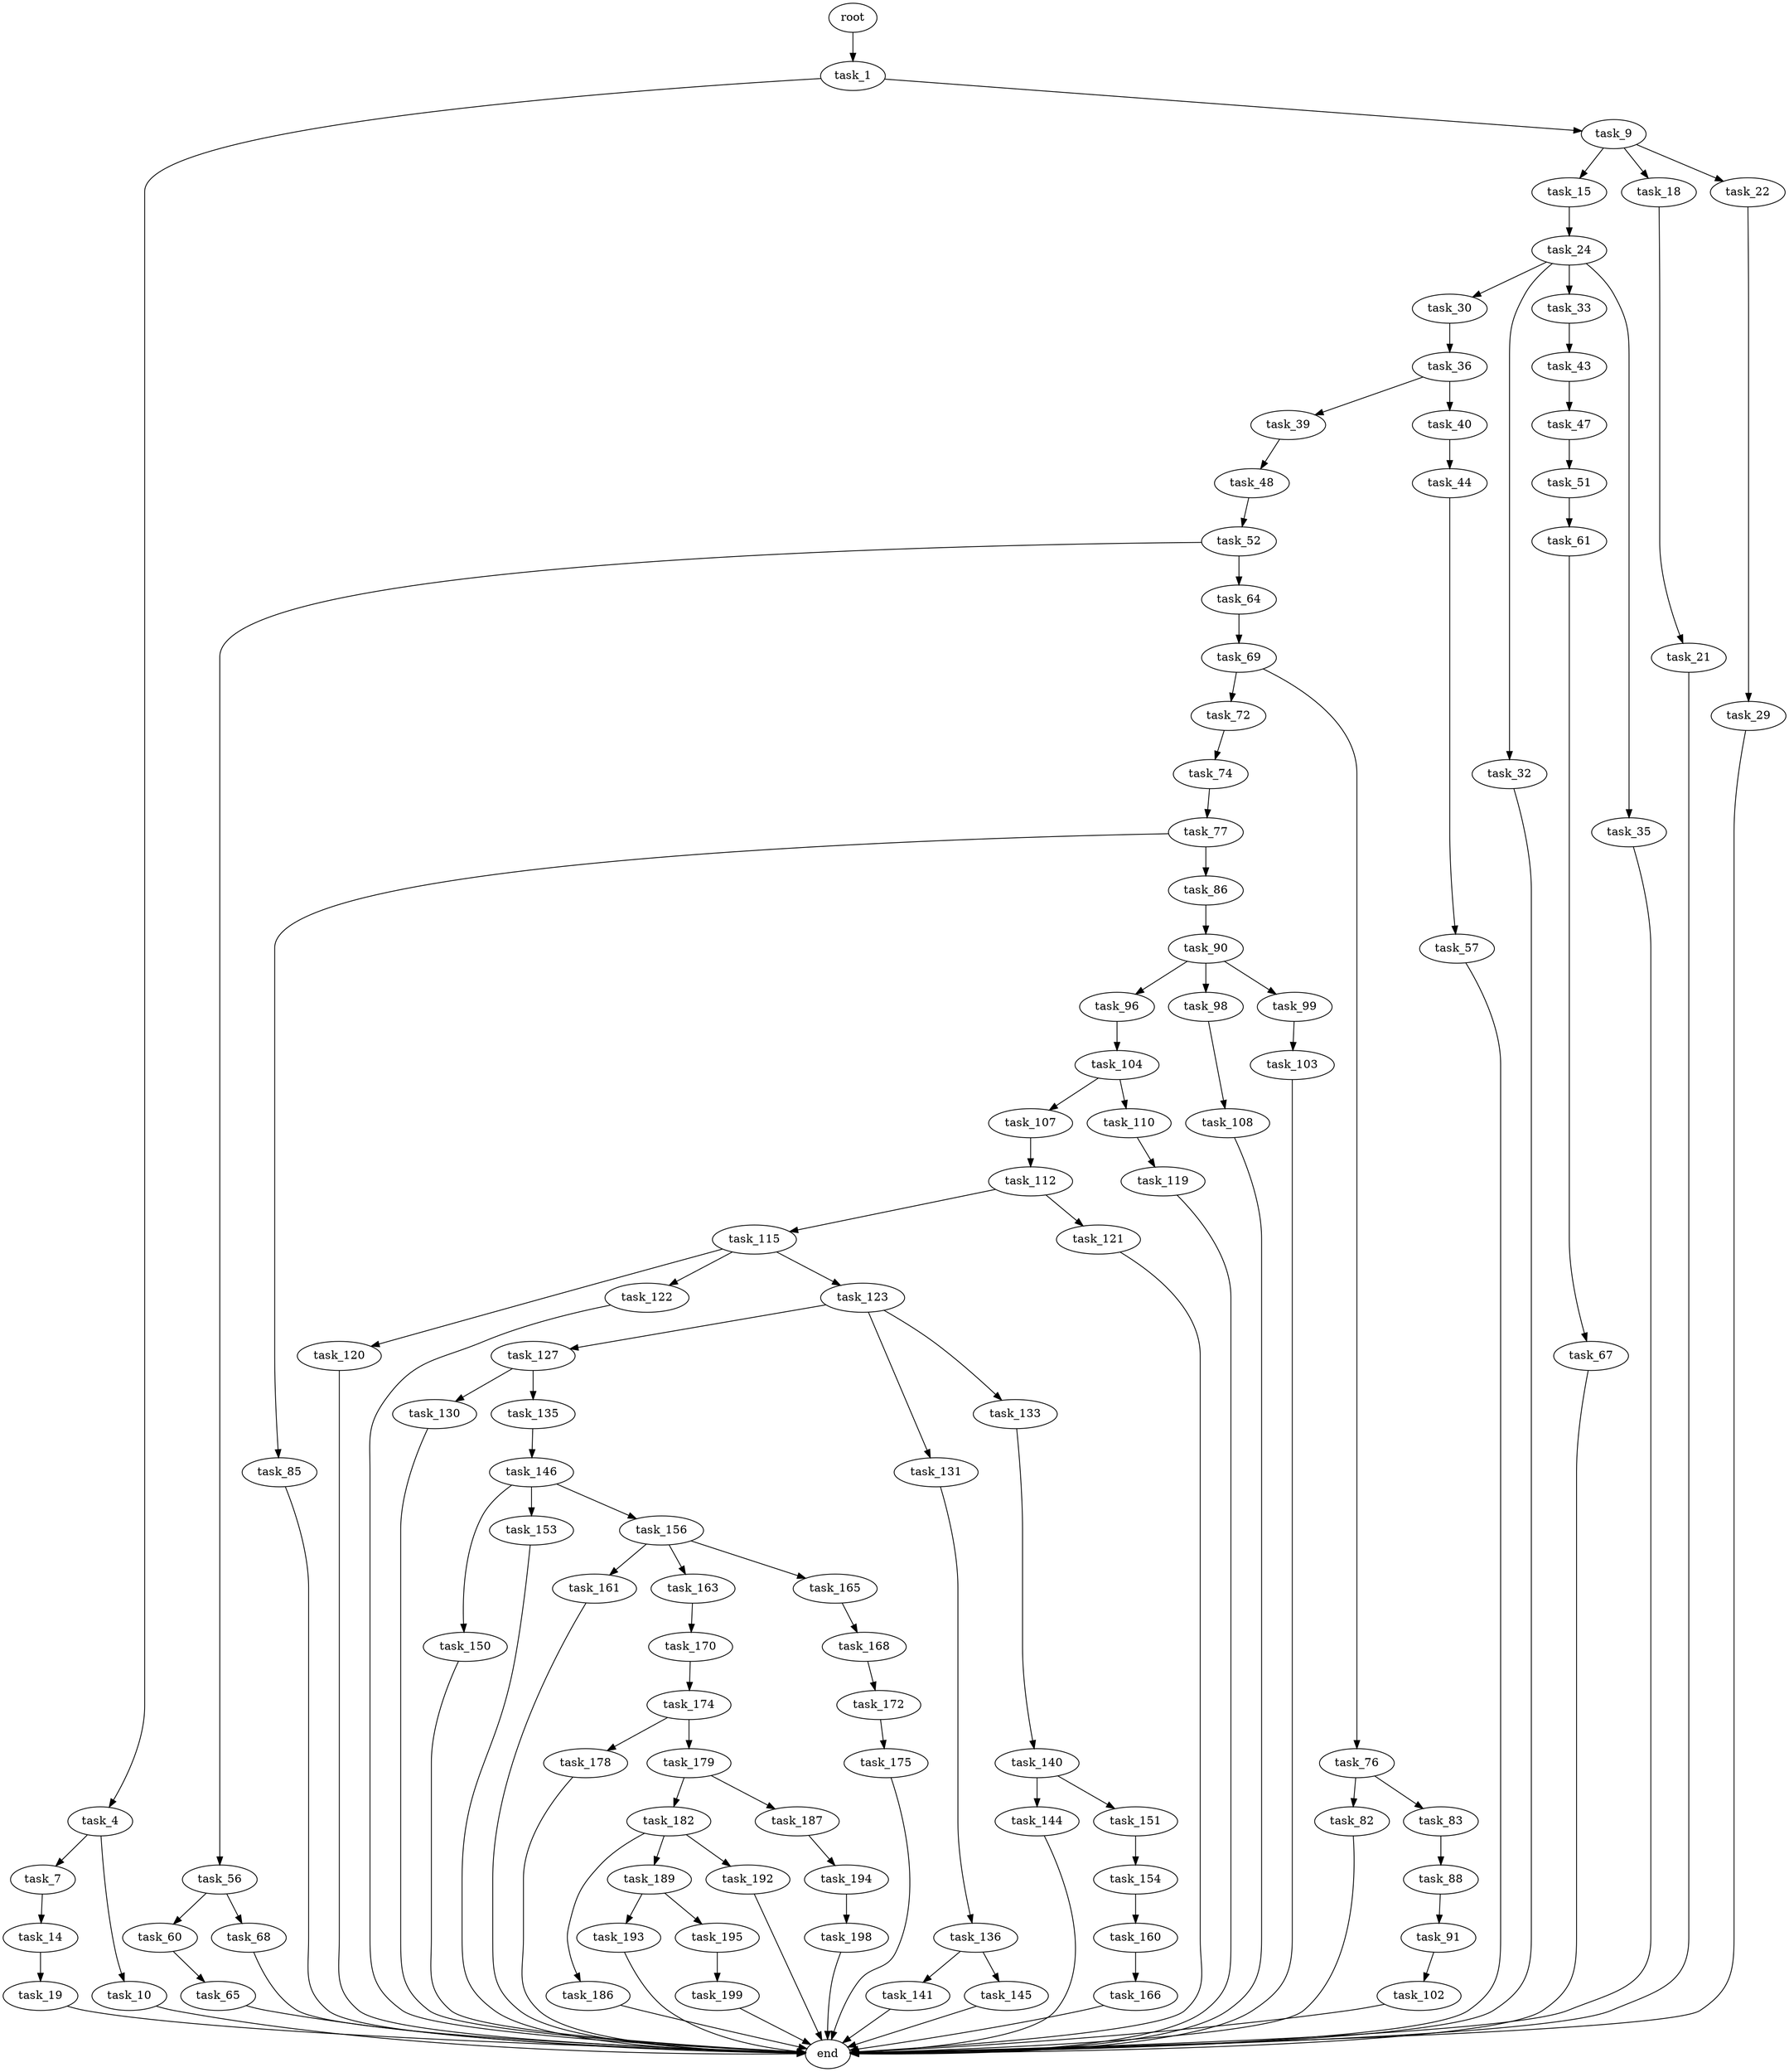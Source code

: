 digraph G {
  root [size="0.000000"];
  task_1 [size="782757789696.000000"];
  task_4 [size="3285293836.000000"];
  task_7 [size="8103894088.000000"];
  task_9 [size="134217728000.000000"];
  task_10 [size="1920315523.000000"];
  task_14 [size="8589934592.000000"];
  task_15 [size="4754408285.000000"];
  task_18 [size="17672722061.000000"];
  task_19 [size="168053882913.000000"];
  task_21 [size="1402011021968.000000"];
  task_22 [size="8589934592.000000"];
  task_24 [size="1106804090665.000000"];
  task_29 [size="28991029248.000000"];
  task_30 [size="3648107475.000000"];
  task_32 [size="231928233984.000000"];
  task_33 [size="158368979534.000000"];
  task_35 [size="19274750996.000000"];
  task_36 [size="549755813888.000000"];
  task_39 [size="35196132861.000000"];
  task_40 [size="66717576336.000000"];
  task_43 [size="28991029248.000000"];
  task_44 [size="68719476736.000000"];
  task_47 [size="549755813888.000000"];
  task_48 [size="13310864528.000000"];
  task_51 [size="38844400925.000000"];
  task_52 [size="134217728000.000000"];
  task_56 [size="8479524177.000000"];
  task_57 [size="503302895847.000000"];
  task_60 [size="1073741824000.000000"];
  task_61 [size="608399850678.000000"];
  task_64 [size="678320955398.000000"];
  task_65 [size="18075486597.000000"];
  task_67 [size="15100730667.000000"];
  task_68 [size="344113699151.000000"];
  task_69 [size="1580875672.000000"];
  task_72 [size="4075361815.000000"];
  task_74 [size="76392055838.000000"];
  task_76 [size="782757789696.000000"];
  task_77 [size="48448593552.000000"];
  task_82 [size="20419629493.000000"];
  task_83 [size="549755813888.000000"];
  task_85 [size="1073741824000.000000"];
  task_86 [size="2304992758.000000"];
  task_88 [size="368293445632.000000"];
  task_90 [size="231928233984.000000"];
  task_91 [size="103197176141.000000"];
  task_96 [size="8589934592.000000"];
  task_98 [size="134217728000.000000"];
  task_99 [size="8533035563.000000"];
  task_102 [size="782757789696.000000"];
  task_103 [size="782757789696.000000"];
  task_104 [size="803185083483.000000"];
  task_107 [size="97063277584.000000"];
  task_108 [size="782757789696.000000"];
  task_110 [size="8589934592.000000"];
  task_112 [size="567514115902.000000"];
  task_115 [size="782757789696.000000"];
  task_119 [size="208961051923.000000"];
  task_120 [size="28991029248.000000"];
  task_121 [size="157799304804.000000"];
  task_122 [size="14243012000.000000"];
  task_123 [size="1073741824000.000000"];
  task_127 [size="1123243500595.000000"];
  task_130 [size="68719476736.000000"];
  task_131 [size="245367366180.000000"];
  task_133 [size="8360923441.000000"];
  task_135 [size="850794485237.000000"];
  task_136 [size="31934576405.000000"];
  task_140 [size="404756314795.000000"];
  task_141 [size="2457653044.000000"];
  task_144 [size="310602864853.000000"];
  task_145 [size="368293445632.000000"];
  task_146 [size="745831762992.000000"];
  task_150 [size="549755813888.000000"];
  task_151 [size="572838455.000000"];
  task_153 [size="167805212073.000000"];
  task_154 [size="88504706098.000000"];
  task_156 [size="39275794062.000000"];
  task_160 [size="134217728000.000000"];
  task_161 [size="1419763239.000000"];
  task_163 [size="34222610378.000000"];
  task_165 [size="68719476736.000000"];
  task_166 [size="216700503917.000000"];
  task_168 [size="961818306155.000000"];
  task_170 [size="1073741824000.000000"];
  task_172 [size="782757789696.000000"];
  task_174 [size="134217728000.000000"];
  task_175 [size="33236187984.000000"];
  task_178 [size="298497898029.000000"];
  task_179 [size="139206815924.000000"];
  task_182 [size="8555853859.000000"];
  task_186 [size="6357221831.000000"];
  task_187 [size="724553453171.000000"];
  task_189 [size="1171967338135.000000"];
  task_192 [size="368293445632.000000"];
  task_193 [size="424680342.000000"];
  task_194 [size="107016950109.000000"];
  task_195 [size="1073741824000.000000"];
  task_198 [size="5403250210.000000"];
  task_199 [size="4587600281.000000"];
  end [size="0.000000"];

  root -> task_1 [size="1.000000"];
  task_1 -> task_4 [size="679477248.000000"];
  task_1 -> task_9 [size="679477248.000000"];
  task_4 -> task_7 [size="301989888.000000"];
  task_4 -> task_10 [size="301989888.000000"];
  task_7 -> task_14 [size="301989888.000000"];
  task_9 -> task_15 [size="209715200.000000"];
  task_9 -> task_18 [size="209715200.000000"];
  task_9 -> task_22 [size="209715200.000000"];
  task_10 -> end [size="1.000000"];
  task_14 -> task_19 [size="33554432.000000"];
  task_15 -> task_24 [size="75497472.000000"];
  task_18 -> task_21 [size="679477248.000000"];
  task_19 -> end [size="1.000000"];
  task_21 -> end [size="1.000000"];
  task_22 -> task_29 [size="33554432.000000"];
  task_24 -> task_30 [size="679477248.000000"];
  task_24 -> task_32 [size="679477248.000000"];
  task_24 -> task_33 [size="679477248.000000"];
  task_24 -> task_35 [size="679477248.000000"];
  task_29 -> end [size="1.000000"];
  task_30 -> task_36 [size="75497472.000000"];
  task_32 -> end [size="1.000000"];
  task_33 -> task_43 [size="536870912.000000"];
  task_35 -> end [size="1.000000"];
  task_36 -> task_39 [size="536870912.000000"];
  task_36 -> task_40 [size="536870912.000000"];
  task_39 -> task_48 [size="679477248.000000"];
  task_40 -> task_44 [size="75497472.000000"];
  task_43 -> task_47 [size="75497472.000000"];
  task_44 -> task_57 [size="134217728.000000"];
  task_47 -> task_51 [size="536870912.000000"];
  task_48 -> task_52 [size="209715200.000000"];
  task_51 -> task_61 [size="679477248.000000"];
  task_52 -> task_56 [size="209715200.000000"];
  task_52 -> task_64 [size="209715200.000000"];
  task_56 -> task_60 [size="838860800.000000"];
  task_56 -> task_68 [size="838860800.000000"];
  task_57 -> end [size="1.000000"];
  task_60 -> task_65 [size="838860800.000000"];
  task_61 -> task_67 [size="679477248.000000"];
  task_64 -> task_69 [size="679477248.000000"];
  task_65 -> end [size="1.000000"];
  task_67 -> end [size="1.000000"];
  task_68 -> end [size="1.000000"];
  task_69 -> task_72 [size="33554432.000000"];
  task_69 -> task_76 [size="33554432.000000"];
  task_72 -> task_74 [size="134217728.000000"];
  task_74 -> task_77 [size="75497472.000000"];
  task_76 -> task_82 [size="679477248.000000"];
  task_76 -> task_83 [size="679477248.000000"];
  task_77 -> task_85 [size="209715200.000000"];
  task_77 -> task_86 [size="209715200.000000"];
  task_82 -> end [size="1.000000"];
  task_83 -> task_88 [size="536870912.000000"];
  task_85 -> end [size="1.000000"];
  task_86 -> task_90 [size="134217728.000000"];
  task_88 -> task_91 [size="411041792.000000"];
  task_90 -> task_96 [size="301989888.000000"];
  task_90 -> task_98 [size="301989888.000000"];
  task_90 -> task_99 [size="301989888.000000"];
  task_91 -> task_102 [size="75497472.000000"];
  task_96 -> task_104 [size="33554432.000000"];
  task_98 -> task_108 [size="209715200.000000"];
  task_99 -> task_103 [size="411041792.000000"];
  task_102 -> end [size="1.000000"];
  task_103 -> end [size="1.000000"];
  task_104 -> task_107 [size="838860800.000000"];
  task_104 -> task_110 [size="838860800.000000"];
  task_107 -> task_112 [size="209715200.000000"];
  task_108 -> end [size="1.000000"];
  task_110 -> task_119 [size="33554432.000000"];
  task_112 -> task_115 [size="536870912.000000"];
  task_112 -> task_121 [size="536870912.000000"];
  task_115 -> task_120 [size="679477248.000000"];
  task_115 -> task_122 [size="679477248.000000"];
  task_115 -> task_123 [size="679477248.000000"];
  task_119 -> end [size="1.000000"];
  task_120 -> end [size="1.000000"];
  task_121 -> end [size="1.000000"];
  task_122 -> end [size="1.000000"];
  task_123 -> task_127 [size="838860800.000000"];
  task_123 -> task_131 [size="838860800.000000"];
  task_123 -> task_133 [size="838860800.000000"];
  task_127 -> task_130 [size="838860800.000000"];
  task_127 -> task_135 [size="838860800.000000"];
  task_130 -> end [size="1.000000"];
  task_131 -> task_136 [size="209715200.000000"];
  task_133 -> task_140 [size="134217728.000000"];
  task_135 -> task_146 [size="679477248.000000"];
  task_136 -> task_141 [size="75497472.000000"];
  task_136 -> task_145 [size="75497472.000000"];
  task_140 -> task_144 [size="536870912.000000"];
  task_140 -> task_151 [size="536870912.000000"];
  task_141 -> end [size="1.000000"];
  task_144 -> end [size="1.000000"];
  task_145 -> end [size="1.000000"];
  task_146 -> task_150 [size="838860800.000000"];
  task_146 -> task_153 [size="838860800.000000"];
  task_146 -> task_156 [size="838860800.000000"];
  task_150 -> end [size="1.000000"];
  task_151 -> task_154 [size="33554432.000000"];
  task_153 -> end [size="1.000000"];
  task_154 -> task_160 [size="134217728.000000"];
  task_156 -> task_161 [size="33554432.000000"];
  task_156 -> task_163 [size="33554432.000000"];
  task_156 -> task_165 [size="33554432.000000"];
  task_160 -> task_166 [size="209715200.000000"];
  task_161 -> end [size="1.000000"];
  task_163 -> task_170 [size="33554432.000000"];
  task_165 -> task_168 [size="134217728.000000"];
  task_166 -> end [size="1.000000"];
  task_168 -> task_172 [size="838860800.000000"];
  task_170 -> task_174 [size="838860800.000000"];
  task_172 -> task_175 [size="679477248.000000"];
  task_174 -> task_178 [size="209715200.000000"];
  task_174 -> task_179 [size="209715200.000000"];
  task_175 -> end [size="1.000000"];
  task_178 -> end [size="1.000000"];
  task_179 -> task_182 [size="536870912.000000"];
  task_179 -> task_187 [size="536870912.000000"];
  task_182 -> task_186 [size="301989888.000000"];
  task_182 -> task_189 [size="301989888.000000"];
  task_182 -> task_192 [size="301989888.000000"];
  task_186 -> end [size="1.000000"];
  task_187 -> task_194 [size="536870912.000000"];
  task_189 -> task_193 [size="838860800.000000"];
  task_189 -> task_195 [size="838860800.000000"];
  task_192 -> end [size="1.000000"];
  task_193 -> end [size="1.000000"];
  task_194 -> task_198 [size="134217728.000000"];
  task_195 -> task_199 [size="838860800.000000"];
  task_198 -> end [size="1.000000"];
  task_199 -> end [size="1.000000"];
}
